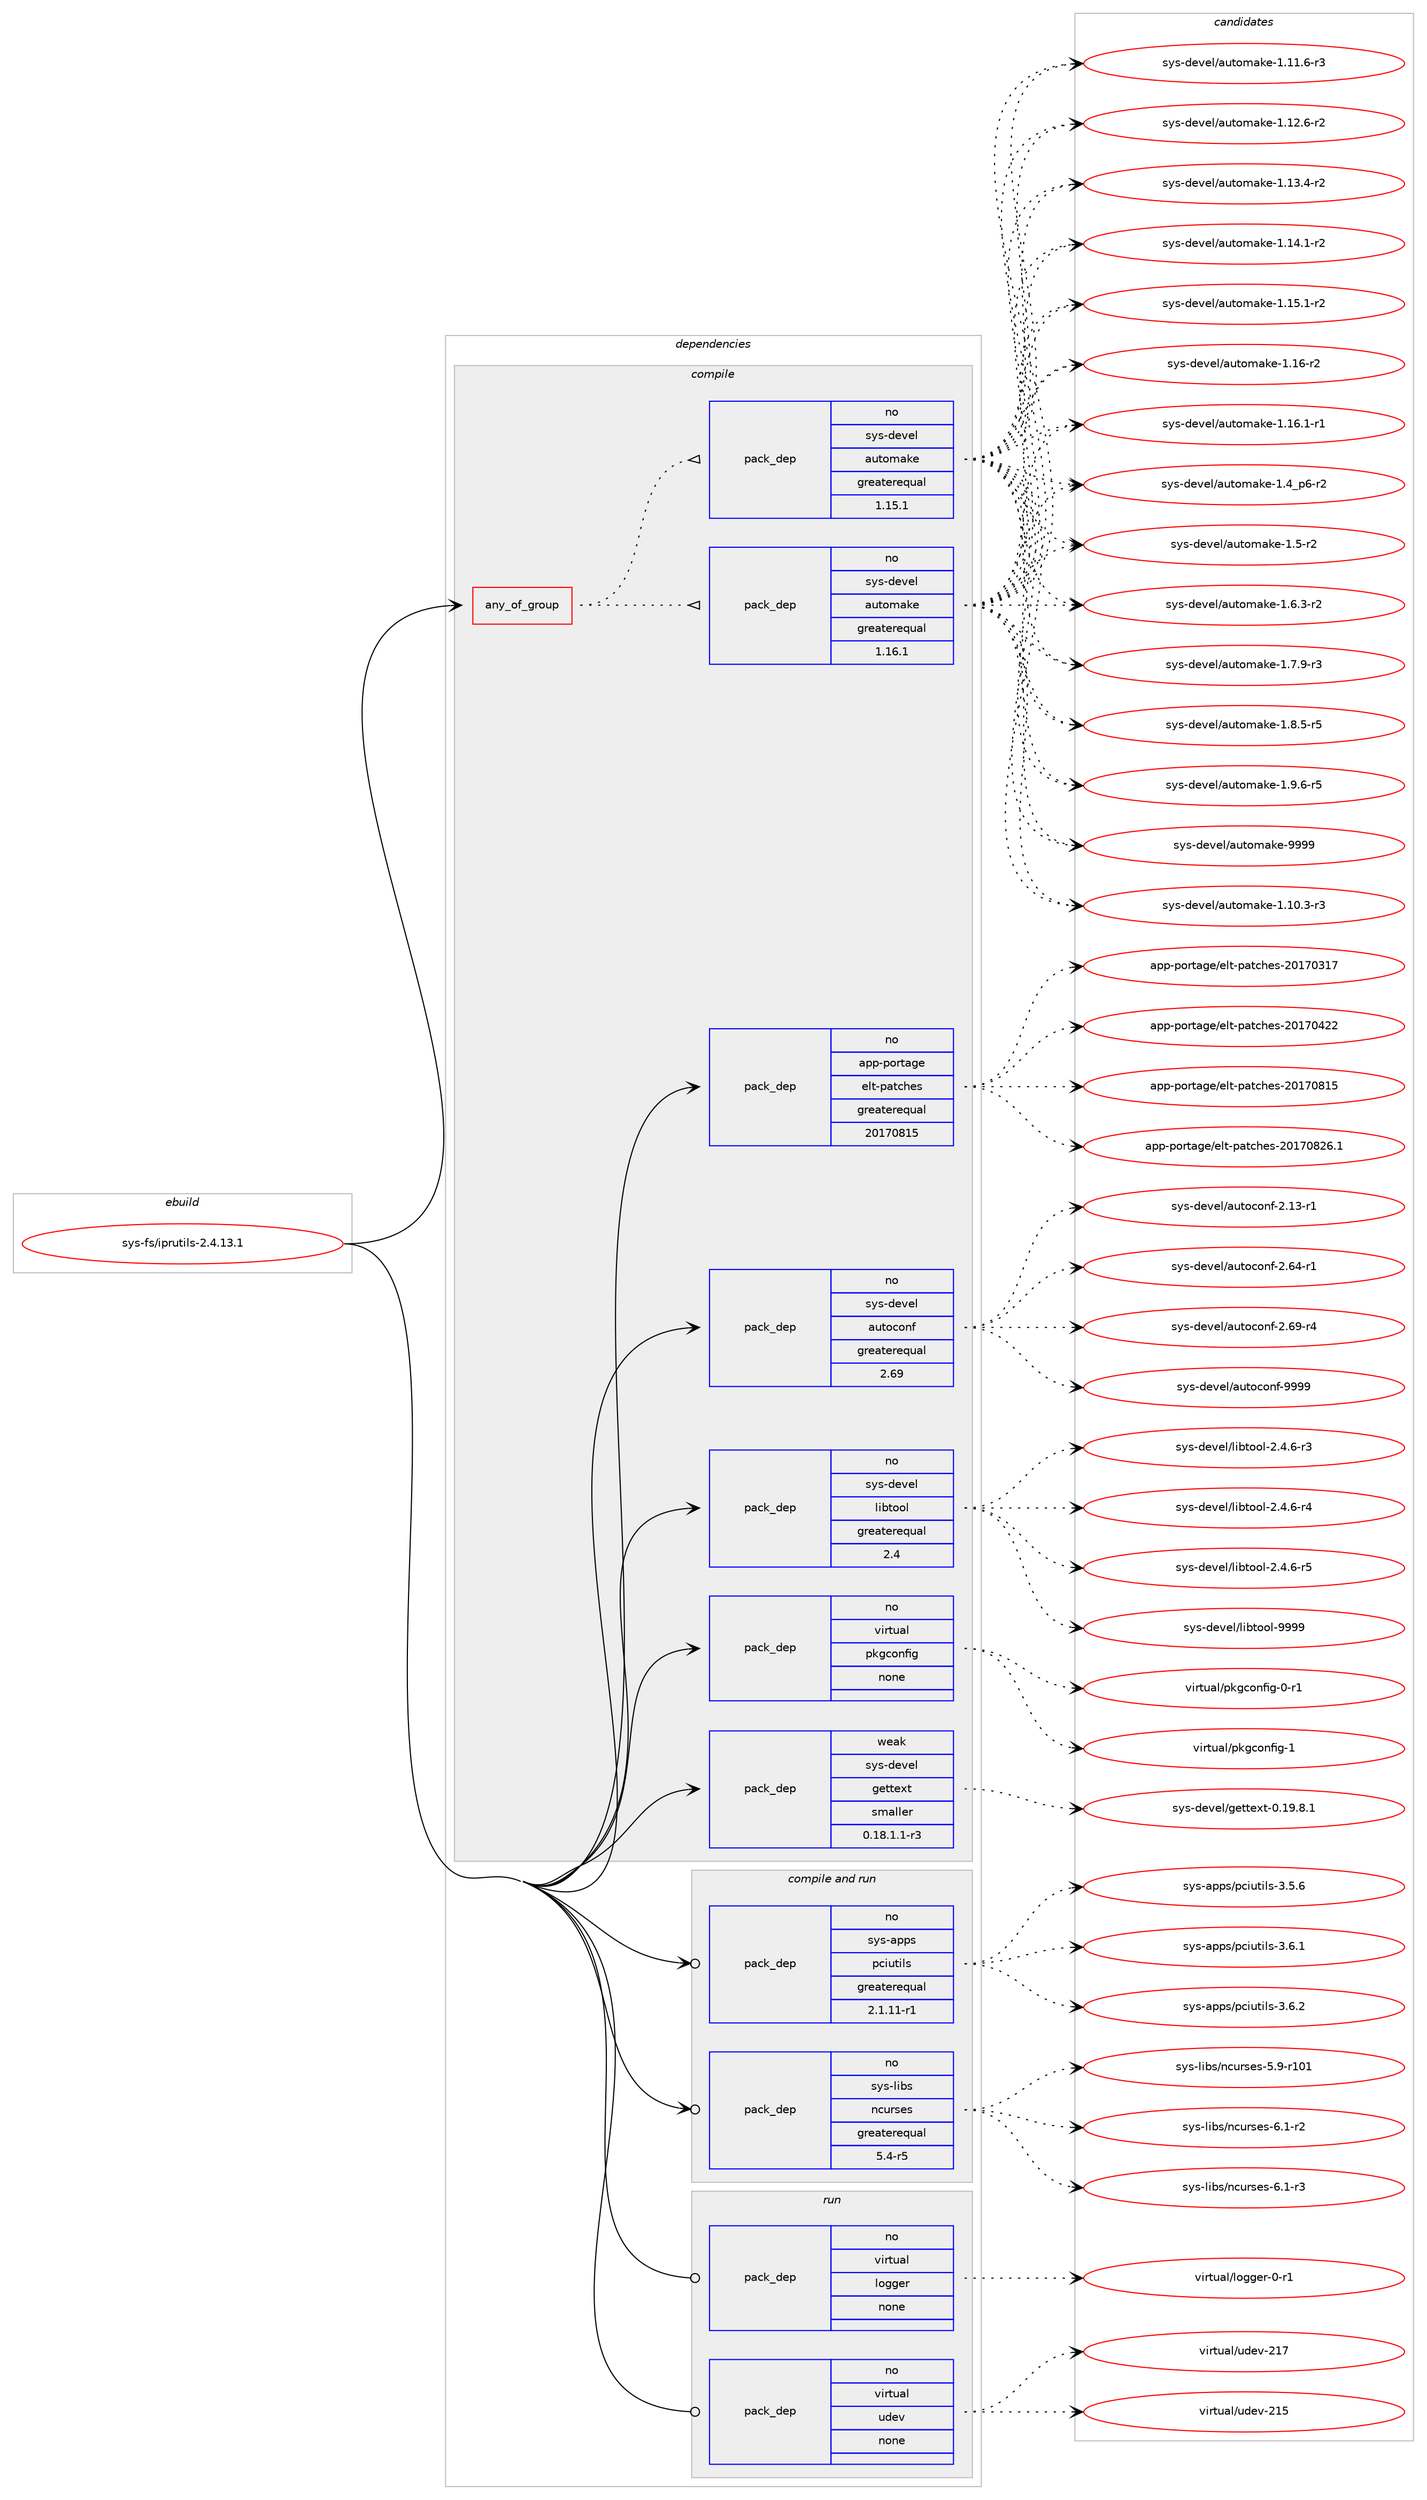 digraph prolog {

# *************
# Graph options
# *************

newrank=true;
concentrate=true;
compound=true;
graph [rankdir=LR,fontname=Helvetica,fontsize=10,ranksep=1.5];#, ranksep=2.5, nodesep=0.2];
edge  [arrowhead=vee];
node  [fontname=Helvetica,fontsize=10];

# **********
# The ebuild
# **********

subgraph cluster_leftcol {
color=gray;
rank=same;
label=<<i>ebuild</i>>;
id [label="sys-fs/iprutils-2.4.13.1", color=red, width=4, href="../sys-fs/iprutils-2.4.13.1.svg"];
}

# ****************
# The dependencies
# ****************

subgraph cluster_midcol {
color=gray;
label=<<i>dependencies</i>>;
subgraph cluster_compile {
fillcolor="#eeeeee";
style=filled;
label=<<i>compile</i>>;
subgraph any27529 {
dependency1732273 [label=<<TABLE BORDER="0" CELLBORDER="1" CELLSPACING="0" CELLPADDING="4"><TR><TD CELLPADDING="10">any_of_group</TD></TR></TABLE>>, shape=none, color=red];subgraph pack1243149 {
dependency1732274 [label=<<TABLE BORDER="0" CELLBORDER="1" CELLSPACING="0" CELLPADDING="4" WIDTH="220"><TR><TD ROWSPAN="6" CELLPADDING="30">pack_dep</TD></TR><TR><TD WIDTH="110">no</TD></TR><TR><TD>sys-devel</TD></TR><TR><TD>automake</TD></TR><TR><TD>greaterequal</TD></TR><TR><TD>1.16.1</TD></TR></TABLE>>, shape=none, color=blue];
}
dependency1732273:e -> dependency1732274:w [weight=20,style="dotted",arrowhead="oinv"];
subgraph pack1243150 {
dependency1732275 [label=<<TABLE BORDER="0" CELLBORDER="1" CELLSPACING="0" CELLPADDING="4" WIDTH="220"><TR><TD ROWSPAN="6" CELLPADDING="30">pack_dep</TD></TR><TR><TD WIDTH="110">no</TD></TR><TR><TD>sys-devel</TD></TR><TR><TD>automake</TD></TR><TR><TD>greaterequal</TD></TR><TR><TD>1.15.1</TD></TR></TABLE>>, shape=none, color=blue];
}
dependency1732273:e -> dependency1732275:w [weight=20,style="dotted",arrowhead="oinv"];
}
id:e -> dependency1732273:w [weight=20,style="solid",arrowhead="vee"];
subgraph pack1243151 {
dependency1732276 [label=<<TABLE BORDER="0" CELLBORDER="1" CELLSPACING="0" CELLPADDING="4" WIDTH="220"><TR><TD ROWSPAN="6" CELLPADDING="30">pack_dep</TD></TR><TR><TD WIDTH="110">no</TD></TR><TR><TD>app-portage</TD></TR><TR><TD>elt-patches</TD></TR><TR><TD>greaterequal</TD></TR><TR><TD>20170815</TD></TR></TABLE>>, shape=none, color=blue];
}
id:e -> dependency1732276:w [weight=20,style="solid",arrowhead="vee"];
subgraph pack1243152 {
dependency1732277 [label=<<TABLE BORDER="0" CELLBORDER="1" CELLSPACING="0" CELLPADDING="4" WIDTH="220"><TR><TD ROWSPAN="6" CELLPADDING="30">pack_dep</TD></TR><TR><TD WIDTH="110">no</TD></TR><TR><TD>sys-devel</TD></TR><TR><TD>autoconf</TD></TR><TR><TD>greaterequal</TD></TR><TR><TD>2.69</TD></TR></TABLE>>, shape=none, color=blue];
}
id:e -> dependency1732277:w [weight=20,style="solid",arrowhead="vee"];
subgraph pack1243153 {
dependency1732278 [label=<<TABLE BORDER="0" CELLBORDER="1" CELLSPACING="0" CELLPADDING="4" WIDTH="220"><TR><TD ROWSPAN="6" CELLPADDING="30">pack_dep</TD></TR><TR><TD WIDTH="110">no</TD></TR><TR><TD>sys-devel</TD></TR><TR><TD>libtool</TD></TR><TR><TD>greaterequal</TD></TR><TR><TD>2.4</TD></TR></TABLE>>, shape=none, color=blue];
}
id:e -> dependency1732278:w [weight=20,style="solid",arrowhead="vee"];
subgraph pack1243154 {
dependency1732279 [label=<<TABLE BORDER="0" CELLBORDER="1" CELLSPACING="0" CELLPADDING="4" WIDTH="220"><TR><TD ROWSPAN="6" CELLPADDING="30">pack_dep</TD></TR><TR><TD WIDTH="110">no</TD></TR><TR><TD>virtual</TD></TR><TR><TD>pkgconfig</TD></TR><TR><TD>none</TD></TR><TR><TD></TD></TR></TABLE>>, shape=none, color=blue];
}
id:e -> dependency1732279:w [weight=20,style="solid",arrowhead="vee"];
subgraph pack1243155 {
dependency1732280 [label=<<TABLE BORDER="0" CELLBORDER="1" CELLSPACING="0" CELLPADDING="4" WIDTH="220"><TR><TD ROWSPAN="6" CELLPADDING="30">pack_dep</TD></TR><TR><TD WIDTH="110">weak</TD></TR><TR><TD>sys-devel</TD></TR><TR><TD>gettext</TD></TR><TR><TD>smaller</TD></TR><TR><TD>0.18.1.1-r3</TD></TR></TABLE>>, shape=none, color=blue];
}
id:e -> dependency1732280:w [weight=20,style="solid",arrowhead="vee"];
}
subgraph cluster_compileandrun {
fillcolor="#eeeeee";
style=filled;
label=<<i>compile and run</i>>;
subgraph pack1243156 {
dependency1732281 [label=<<TABLE BORDER="0" CELLBORDER="1" CELLSPACING="0" CELLPADDING="4" WIDTH="220"><TR><TD ROWSPAN="6" CELLPADDING="30">pack_dep</TD></TR><TR><TD WIDTH="110">no</TD></TR><TR><TD>sys-apps</TD></TR><TR><TD>pciutils</TD></TR><TR><TD>greaterequal</TD></TR><TR><TD>2.1.11-r1</TD></TR></TABLE>>, shape=none, color=blue];
}
id:e -> dependency1732281:w [weight=20,style="solid",arrowhead="odotvee"];
subgraph pack1243157 {
dependency1732282 [label=<<TABLE BORDER="0" CELLBORDER="1" CELLSPACING="0" CELLPADDING="4" WIDTH="220"><TR><TD ROWSPAN="6" CELLPADDING="30">pack_dep</TD></TR><TR><TD WIDTH="110">no</TD></TR><TR><TD>sys-libs</TD></TR><TR><TD>ncurses</TD></TR><TR><TD>greaterequal</TD></TR><TR><TD>5.4-r5</TD></TR></TABLE>>, shape=none, color=blue];
}
id:e -> dependency1732282:w [weight=20,style="solid",arrowhead="odotvee"];
}
subgraph cluster_run {
fillcolor="#eeeeee";
style=filled;
label=<<i>run</i>>;
subgraph pack1243158 {
dependency1732283 [label=<<TABLE BORDER="0" CELLBORDER="1" CELLSPACING="0" CELLPADDING="4" WIDTH="220"><TR><TD ROWSPAN="6" CELLPADDING="30">pack_dep</TD></TR><TR><TD WIDTH="110">no</TD></TR><TR><TD>virtual</TD></TR><TR><TD>logger</TD></TR><TR><TD>none</TD></TR><TR><TD></TD></TR></TABLE>>, shape=none, color=blue];
}
id:e -> dependency1732283:w [weight=20,style="solid",arrowhead="odot"];
subgraph pack1243159 {
dependency1732284 [label=<<TABLE BORDER="0" CELLBORDER="1" CELLSPACING="0" CELLPADDING="4" WIDTH="220"><TR><TD ROWSPAN="6" CELLPADDING="30">pack_dep</TD></TR><TR><TD WIDTH="110">no</TD></TR><TR><TD>virtual</TD></TR><TR><TD>udev</TD></TR><TR><TD>none</TD></TR><TR><TD></TD></TR></TABLE>>, shape=none, color=blue];
}
id:e -> dependency1732284:w [weight=20,style="solid",arrowhead="odot"];
}
}

# **************
# The candidates
# **************

subgraph cluster_choices {
rank=same;
color=gray;
label=<<i>candidates</i>>;

subgraph choice1243149 {
color=black;
nodesep=1;
choice11512111545100101118101108479711711611110997107101454946494846514511451 [label="sys-devel/automake-1.10.3-r3", color=red, width=4,href="../sys-devel/automake-1.10.3-r3.svg"];
choice11512111545100101118101108479711711611110997107101454946494946544511451 [label="sys-devel/automake-1.11.6-r3", color=red, width=4,href="../sys-devel/automake-1.11.6-r3.svg"];
choice11512111545100101118101108479711711611110997107101454946495046544511450 [label="sys-devel/automake-1.12.6-r2", color=red, width=4,href="../sys-devel/automake-1.12.6-r2.svg"];
choice11512111545100101118101108479711711611110997107101454946495146524511450 [label="sys-devel/automake-1.13.4-r2", color=red, width=4,href="../sys-devel/automake-1.13.4-r2.svg"];
choice11512111545100101118101108479711711611110997107101454946495246494511450 [label="sys-devel/automake-1.14.1-r2", color=red, width=4,href="../sys-devel/automake-1.14.1-r2.svg"];
choice11512111545100101118101108479711711611110997107101454946495346494511450 [label="sys-devel/automake-1.15.1-r2", color=red, width=4,href="../sys-devel/automake-1.15.1-r2.svg"];
choice1151211154510010111810110847971171161111099710710145494649544511450 [label="sys-devel/automake-1.16-r2", color=red, width=4,href="../sys-devel/automake-1.16-r2.svg"];
choice11512111545100101118101108479711711611110997107101454946495446494511449 [label="sys-devel/automake-1.16.1-r1", color=red, width=4,href="../sys-devel/automake-1.16.1-r1.svg"];
choice115121115451001011181011084797117116111109971071014549465295112544511450 [label="sys-devel/automake-1.4_p6-r2", color=red, width=4,href="../sys-devel/automake-1.4_p6-r2.svg"];
choice11512111545100101118101108479711711611110997107101454946534511450 [label="sys-devel/automake-1.5-r2", color=red, width=4,href="../sys-devel/automake-1.5-r2.svg"];
choice115121115451001011181011084797117116111109971071014549465446514511450 [label="sys-devel/automake-1.6.3-r2", color=red, width=4,href="../sys-devel/automake-1.6.3-r2.svg"];
choice115121115451001011181011084797117116111109971071014549465546574511451 [label="sys-devel/automake-1.7.9-r3", color=red, width=4,href="../sys-devel/automake-1.7.9-r3.svg"];
choice115121115451001011181011084797117116111109971071014549465646534511453 [label="sys-devel/automake-1.8.5-r5", color=red, width=4,href="../sys-devel/automake-1.8.5-r5.svg"];
choice115121115451001011181011084797117116111109971071014549465746544511453 [label="sys-devel/automake-1.9.6-r5", color=red, width=4,href="../sys-devel/automake-1.9.6-r5.svg"];
choice115121115451001011181011084797117116111109971071014557575757 [label="sys-devel/automake-9999", color=red, width=4,href="../sys-devel/automake-9999.svg"];
dependency1732274:e -> choice11512111545100101118101108479711711611110997107101454946494846514511451:w [style=dotted,weight="100"];
dependency1732274:e -> choice11512111545100101118101108479711711611110997107101454946494946544511451:w [style=dotted,weight="100"];
dependency1732274:e -> choice11512111545100101118101108479711711611110997107101454946495046544511450:w [style=dotted,weight="100"];
dependency1732274:e -> choice11512111545100101118101108479711711611110997107101454946495146524511450:w [style=dotted,weight="100"];
dependency1732274:e -> choice11512111545100101118101108479711711611110997107101454946495246494511450:w [style=dotted,weight="100"];
dependency1732274:e -> choice11512111545100101118101108479711711611110997107101454946495346494511450:w [style=dotted,weight="100"];
dependency1732274:e -> choice1151211154510010111810110847971171161111099710710145494649544511450:w [style=dotted,weight="100"];
dependency1732274:e -> choice11512111545100101118101108479711711611110997107101454946495446494511449:w [style=dotted,weight="100"];
dependency1732274:e -> choice115121115451001011181011084797117116111109971071014549465295112544511450:w [style=dotted,weight="100"];
dependency1732274:e -> choice11512111545100101118101108479711711611110997107101454946534511450:w [style=dotted,weight="100"];
dependency1732274:e -> choice115121115451001011181011084797117116111109971071014549465446514511450:w [style=dotted,weight="100"];
dependency1732274:e -> choice115121115451001011181011084797117116111109971071014549465546574511451:w [style=dotted,weight="100"];
dependency1732274:e -> choice115121115451001011181011084797117116111109971071014549465646534511453:w [style=dotted,weight="100"];
dependency1732274:e -> choice115121115451001011181011084797117116111109971071014549465746544511453:w [style=dotted,weight="100"];
dependency1732274:e -> choice115121115451001011181011084797117116111109971071014557575757:w [style=dotted,weight="100"];
}
subgraph choice1243150 {
color=black;
nodesep=1;
choice11512111545100101118101108479711711611110997107101454946494846514511451 [label="sys-devel/automake-1.10.3-r3", color=red, width=4,href="../sys-devel/automake-1.10.3-r3.svg"];
choice11512111545100101118101108479711711611110997107101454946494946544511451 [label="sys-devel/automake-1.11.6-r3", color=red, width=4,href="../sys-devel/automake-1.11.6-r3.svg"];
choice11512111545100101118101108479711711611110997107101454946495046544511450 [label="sys-devel/automake-1.12.6-r2", color=red, width=4,href="../sys-devel/automake-1.12.6-r2.svg"];
choice11512111545100101118101108479711711611110997107101454946495146524511450 [label="sys-devel/automake-1.13.4-r2", color=red, width=4,href="../sys-devel/automake-1.13.4-r2.svg"];
choice11512111545100101118101108479711711611110997107101454946495246494511450 [label="sys-devel/automake-1.14.1-r2", color=red, width=4,href="../sys-devel/automake-1.14.1-r2.svg"];
choice11512111545100101118101108479711711611110997107101454946495346494511450 [label="sys-devel/automake-1.15.1-r2", color=red, width=4,href="../sys-devel/automake-1.15.1-r2.svg"];
choice1151211154510010111810110847971171161111099710710145494649544511450 [label="sys-devel/automake-1.16-r2", color=red, width=4,href="../sys-devel/automake-1.16-r2.svg"];
choice11512111545100101118101108479711711611110997107101454946495446494511449 [label="sys-devel/automake-1.16.1-r1", color=red, width=4,href="../sys-devel/automake-1.16.1-r1.svg"];
choice115121115451001011181011084797117116111109971071014549465295112544511450 [label="sys-devel/automake-1.4_p6-r2", color=red, width=4,href="../sys-devel/automake-1.4_p6-r2.svg"];
choice11512111545100101118101108479711711611110997107101454946534511450 [label="sys-devel/automake-1.5-r2", color=red, width=4,href="../sys-devel/automake-1.5-r2.svg"];
choice115121115451001011181011084797117116111109971071014549465446514511450 [label="sys-devel/automake-1.6.3-r2", color=red, width=4,href="../sys-devel/automake-1.6.3-r2.svg"];
choice115121115451001011181011084797117116111109971071014549465546574511451 [label="sys-devel/automake-1.7.9-r3", color=red, width=4,href="../sys-devel/automake-1.7.9-r3.svg"];
choice115121115451001011181011084797117116111109971071014549465646534511453 [label="sys-devel/automake-1.8.5-r5", color=red, width=4,href="../sys-devel/automake-1.8.5-r5.svg"];
choice115121115451001011181011084797117116111109971071014549465746544511453 [label="sys-devel/automake-1.9.6-r5", color=red, width=4,href="../sys-devel/automake-1.9.6-r5.svg"];
choice115121115451001011181011084797117116111109971071014557575757 [label="sys-devel/automake-9999", color=red, width=4,href="../sys-devel/automake-9999.svg"];
dependency1732275:e -> choice11512111545100101118101108479711711611110997107101454946494846514511451:w [style=dotted,weight="100"];
dependency1732275:e -> choice11512111545100101118101108479711711611110997107101454946494946544511451:w [style=dotted,weight="100"];
dependency1732275:e -> choice11512111545100101118101108479711711611110997107101454946495046544511450:w [style=dotted,weight="100"];
dependency1732275:e -> choice11512111545100101118101108479711711611110997107101454946495146524511450:w [style=dotted,weight="100"];
dependency1732275:e -> choice11512111545100101118101108479711711611110997107101454946495246494511450:w [style=dotted,weight="100"];
dependency1732275:e -> choice11512111545100101118101108479711711611110997107101454946495346494511450:w [style=dotted,weight="100"];
dependency1732275:e -> choice1151211154510010111810110847971171161111099710710145494649544511450:w [style=dotted,weight="100"];
dependency1732275:e -> choice11512111545100101118101108479711711611110997107101454946495446494511449:w [style=dotted,weight="100"];
dependency1732275:e -> choice115121115451001011181011084797117116111109971071014549465295112544511450:w [style=dotted,weight="100"];
dependency1732275:e -> choice11512111545100101118101108479711711611110997107101454946534511450:w [style=dotted,weight="100"];
dependency1732275:e -> choice115121115451001011181011084797117116111109971071014549465446514511450:w [style=dotted,weight="100"];
dependency1732275:e -> choice115121115451001011181011084797117116111109971071014549465546574511451:w [style=dotted,weight="100"];
dependency1732275:e -> choice115121115451001011181011084797117116111109971071014549465646534511453:w [style=dotted,weight="100"];
dependency1732275:e -> choice115121115451001011181011084797117116111109971071014549465746544511453:w [style=dotted,weight="100"];
dependency1732275:e -> choice115121115451001011181011084797117116111109971071014557575757:w [style=dotted,weight="100"];
}
subgraph choice1243151 {
color=black;
nodesep=1;
choice97112112451121111141169710310147101108116451129711699104101115455048495548514955 [label="app-portage/elt-patches-20170317", color=red, width=4,href="../app-portage/elt-patches-20170317.svg"];
choice97112112451121111141169710310147101108116451129711699104101115455048495548525050 [label="app-portage/elt-patches-20170422", color=red, width=4,href="../app-portage/elt-patches-20170422.svg"];
choice97112112451121111141169710310147101108116451129711699104101115455048495548564953 [label="app-portage/elt-patches-20170815", color=red, width=4,href="../app-portage/elt-patches-20170815.svg"];
choice971121124511211111411697103101471011081164511297116991041011154550484955485650544649 [label="app-portage/elt-patches-20170826.1", color=red, width=4,href="../app-portage/elt-patches-20170826.1.svg"];
dependency1732276:e -> choice97112112451121111141169710310147101108116451129711699104101115455048495548514955:w [style=dotted,weight="100"];
dependency1732276:e -> choice97112112451121111141169710310147101108116451129711699104101115455048495548525050:w [style=dotted,weight="100"];
dependency1732276:e -> choice97112112451121111141169710310147101108116451129711699104101115455048495548564953:w [style=dotted,weight="100"];
dependency1732276:e -> choice971121124511211111411697103101471011081164511297116991041011154550484955485650544649:w [style=dotted,weight="100"];
}
subgraph choice1243152 {
color=black;
nodesep=1;
choice1151211154510010111810110847971171161119911111010245504649514511449 [label="sys-devel/autoconf-2.13-r1", color=red, width=4,href="../sys-devel/autoconf-2.13-r1.svg"];
choice1151211154510010111810110847971171161119911111010245504654524511449 [label="sys-devel/autoconf-2.64-r1", color=red, width=4,href="../sys-devel/autoconf-2.64-r1.svg"];
choice1151211154510010111810110847971171161119911111010245504654574511452 [label="sys-devel/autoconf-2.69-r4", color=red, width=4,href="../sys-devel/autoconf-2.69-r4.svg"];
choice115121115451001011181011084797117116111991111101024557575757 [label="sys-devel/autoconf-9999", color=red, width=4,href="../sys-devel/autoconf-9999.svg"];
dependency1732277:e -> choice1151211154510010111810110847971171161119911111010245504649514511449:w [style=dotted,weight="100"];
dependency1732277:e -> choice1151211154510010111810110847971171161119911111010245504654524511449:w [style=dotted,weight="100"];
dependency1732277:e -> choice1151211154510010111810110847971171161119911111010245504654574511452:w [style=dotted,weight="100"];
dependency1732277:e -> choice115121115451001011181011084797117116111991111101024557575757:w [style=dotted,weight="100"];
}
subgraph choice1243153 {
color=black;
nodesep=1;
choice1151211154510010111810110847108105981161111111084550465246544511451 [label="sys-devel/libtool-2.4.6-r3", color=red, width=4,href="../sys-devel/libtool-2.4.6-r3.svg"];
choice1151211154510010111810110847108105981161111111084550465246544511452 [label="sys-devel/libtool-2.4.6-r4", color=red, width=4,href="../sys-devel/libtool-2.4.6-r4.svg"];
choice1151211154510010111810110847108105981161111111084550465246544511453 [label="sys-devel/libtool-2.4.6-r5", color=red, width=4,href="../sys-devel/libtool-2.4.6-r5.svg"];
choice1151211154510010111810110847108105981161111111084557575757 [label="sys-devel/libtool-9999", color=red, width=4,href="../sys-devel/libtool-9999.svg"];
dependency1732278:e -> choice1151211154510010111810110847108105981161111111084550465246544511451:w [style=dotted,weight="100"];
dependency1732278:e -> choice1151211154510010111810110847108105981161111111084550465246544511452:w [style=dotted,weight="100"];
dependency1732278:e -> choice1151211154510010111810110847108105981161111111084550465246544511453:w [style=dotted,weight="100"];
dependency1732278:e -> choice1151211154510010111810110847108105981161111111084557575757:w [style=dotted,weight="100"];
}
subgraph choice1243154 {
color=black;
nodesep=1;
choice11810511411611797108471121071039911111010210510345484511449 [label="virtual/pkgconfig-0-r1", color=red, width=4,href="../virtual/pkgconfig-0-r1.svg"];
choice1181051141161179710847112107103991111101021051034549 [label="virtual/pkgconfig-1", color=red, width=4,href="../virtual/pkgconfig-1.svg"];
dependency1732279:e -> choice11810511411611797108471121071039911111010210510345484511449:w [style=dotted,weight="100"];
dependency1732279:e -> choice1181051141161179710847112107103991111101021051034549:w [style=dotted,weight="100"];
}
subgraph choice1243155 {
color=black;
nodesep=1;
choice1151211154510010111810110847103101116116101120116454846495746564649 [label="sys-devel/gettext-0.19.8.1", color=red, width=4,href="../sys-devel/gettext-0.19.8.1.svg"];
dependency1732280:e -> choice1151211154510010111810110847103101116116101120116454846495746564649:w [style=dotted,weight="100"];
}
subgraph choice1243156 {
color=black;
nodesep=1;
choice11512111545971121121154711299105117116105108115455146534654 [label="sys-apps/pciutils-3.5.6", color=red, width=4,href="../sys-apps/pciutils-3.5.6.svg"];
choice11512111545971121121154711299105117116105108115455146544649 [label="sys-apps/pciutils-3.6.1", color=red, width=4,href="../sys-apps/pciutils-3.6.1.svg"];
choice11512111545971121121154711299105117116105108115455146544650 [label="sys-apps/pciutils-3.6.2", color=red, width=4,href="../sys-apps/pciutils-3.6.2.svg"];
dependency1732281:e -> choice11512111545971121121154711299105117116105108115455146534654:w [style=dotted,weight="100"];
dependency1732281:e -> choice11512111545971121121154711299105117116105108115455146544649:w [style=dotted,weight="100"];
dependency1732281:e -> choice11512111545971121121154711299105117116105108115455146544650:w [style=dotted,weight="100"];
}
subgraph choice1243157 {
color=black;
nodesep=1;
choice115121115451081059811547110991171141151011154553465745114494849 [label="sys-libs/ncurses-5.9-r101", color=red, width=4,href="../sys-libs/ncurses-5.9-r101.svg"];
choice11512111545108105981154711099117114115101115455446494511450 [label="sys-libs/ncurses-6.1-r2", color=red, width=4,href="../sys-libs/ncurses-6.1-r2.svg"];
choice11512111545108105981154711099117114115101115455446494511451 [label="sys-libs/ncurses-6.1-r3", color=red, width=4,href="../sys-libs/ncurses-6.1-r3.svg"];
dependency1732282:e -> choice115121115451081059811547110991171141151011154553465745114494849:w [style=dotted,weight="100"];
dependency1732282:e -> choice11512111545108105981154711099117114115101115455446494511450:w [style=dotted,weight="100"];
dependency1732282:e -> choice11512111545108105981154711099117114115101115455446494511451:w [style=dotted,weight="100"];
}
subgraph choice1243158 {
color=black;
nodesep=1;
choice118105114116117971084710811110310310111445484511449 [label="virtual/logger-0-r1", color=red, width=4,href="../virtual/logger-0-r1.svg"];
dependency1732283:e -> choice118105114116117971084710811110310310111445484511449:w [style=dotted,weight="100"];
}
subgraph choice1243159 {
color=black;
nodesep=1;
choice118105114116117971084711710010111845504953 [label="virtual/udev-215", color=red, width=4,href="../virtual/udev-215.svg"];
choice118105114116117971084711710010111845504955 [label="virtual/udev-217", color=red, width=4,href="../virtual/udev-217.svg"];
dependency1732284:e -> choice118105114116117971084711710010111845504953:w [style=dotted,weight="100"];
dependency1732284:e -> choice118105114116117971084711710010111845504955:w [style=dotted,weight="100"];
}
}

}
